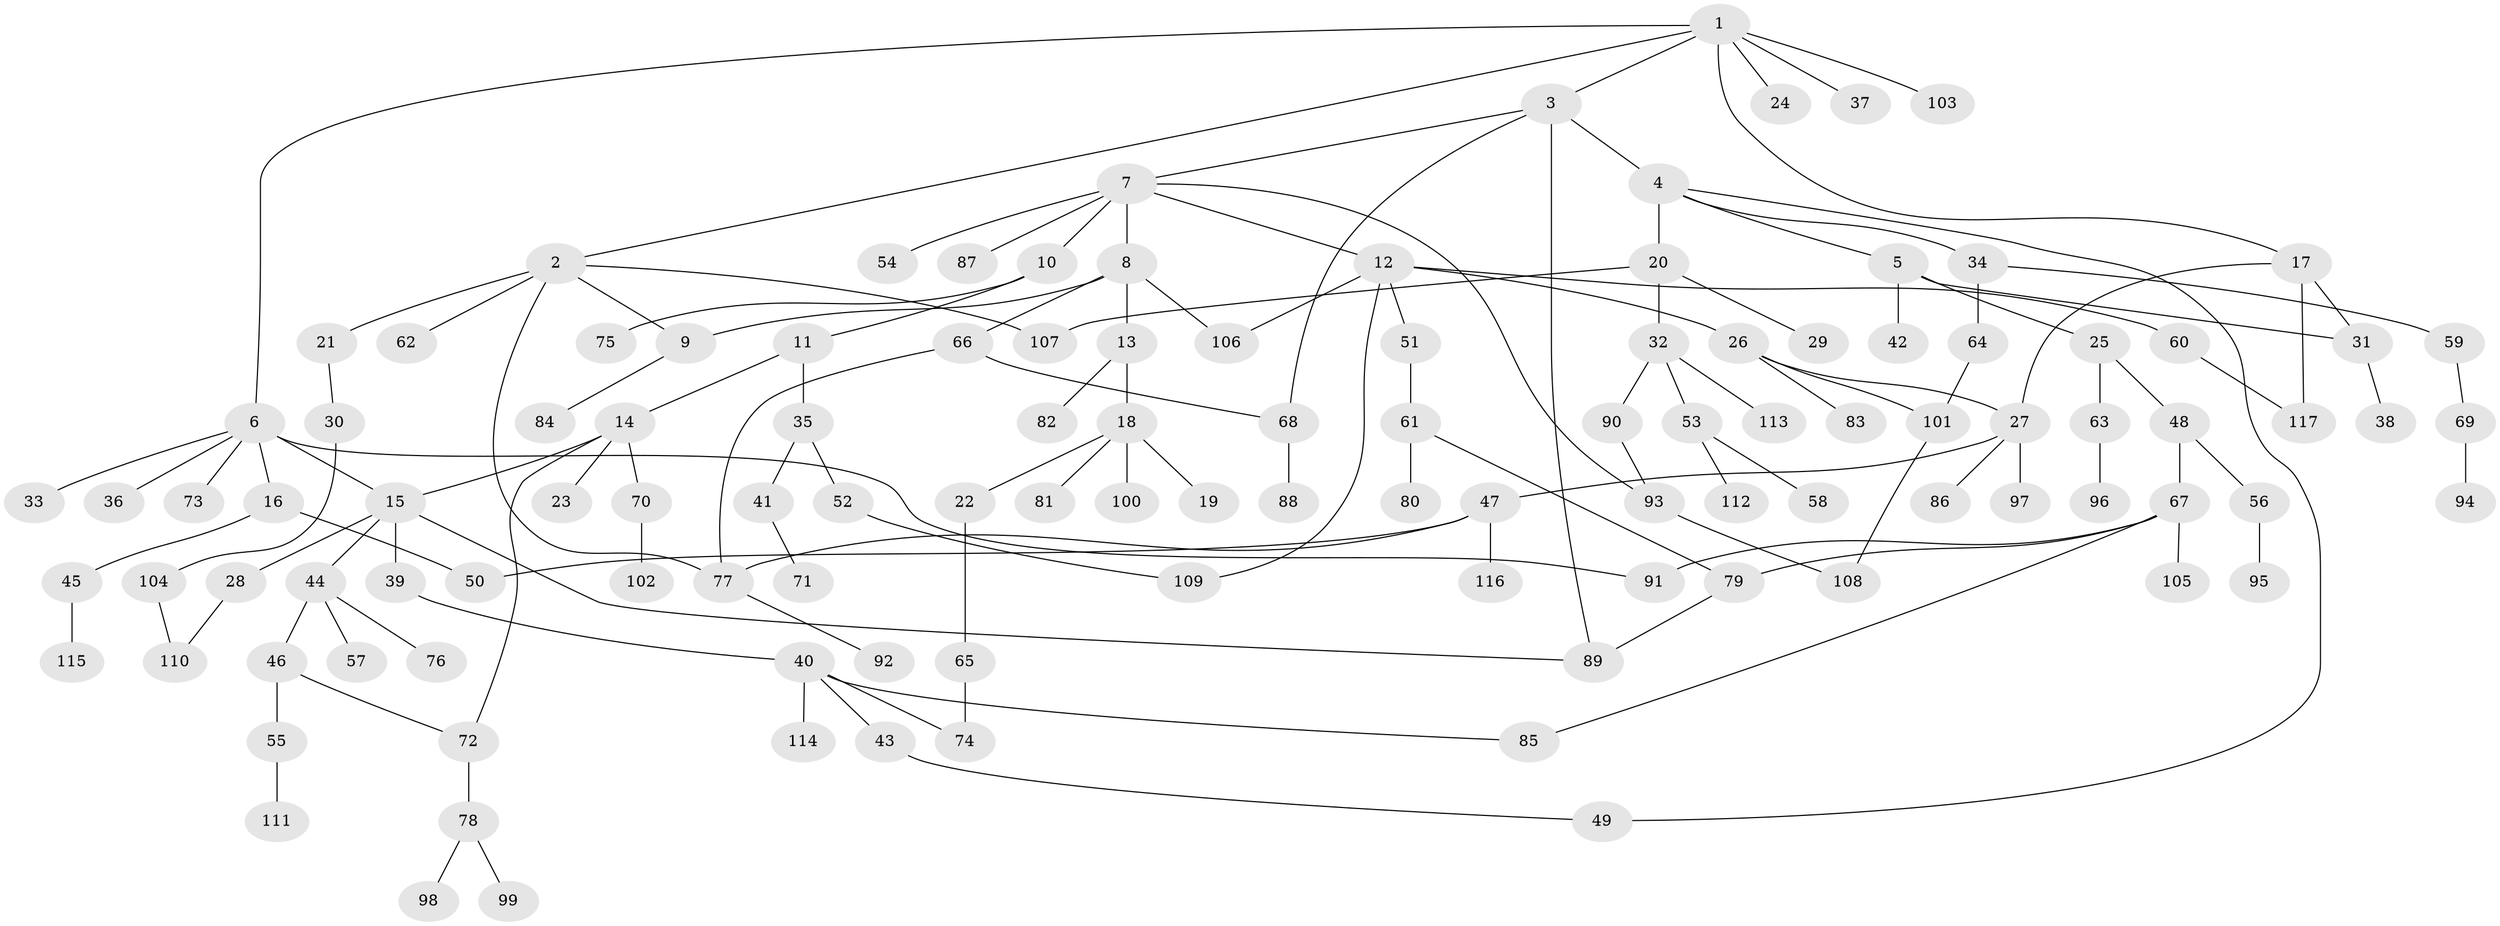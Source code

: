 // Generated by graph-tools (version 1.1) at 2025/49/03/09/25 03:49:17]
// undirected, 117 vertices, 140 edges
graph export_dot {
graph [start="1"]
  node [color=gray90,style=filled];
  1;
  2;
  3;
  4;
  5;
  6;
  7;
  8;
  9;
  10;
  11;
  12;
  13;
  14;
  15;
  16;
  17;
  18;
  19;
  20;
  21;
  22;
  23;
  24;
  25;
  26;
  27;
  28;
  29;
  30;
  31;
  32;
  33;
  34;
  35;
  36;
  37;
  38;
  39;
  40;
  41;
  42;
  43;
  44;
  45;
  46;
  47;
  48;
  49;
  50;
  51;
  52;
  53;
  54;
  55;
  56;
  57;
  58;
  59;
  60;
  61;
  62;
  63;
  64;
  65;
  66;
  67;
  68;
  69;
  70;
  71;
  72;
  73;
  74;
  75;
  76;
  77;
  78;
  79;
  80;
  81;
  82;
  83;
  84;
  85;
  86;
  87;
  88;
  89;
  90;
  91;
  92;
  93;
  94;
  95;
  96;
  97;
  98;
  99;
  100;
  101;
  102;
  103;
  104;
  105;
  106;
  107;
  108;
  109;
  110;
  111;
  112;
  113;
  114;
  115;
  116;
  117;
  1 -- 2;
  1 -- 3;
  1 -- 6;
  1 -- 17;
  1 -- 24;
  1 -- 37;
  1 -- 103;
  2 -- 21;
  2 -- 62;
  2 -- 9;
  2 -- 77;
  2 -- 107;
  3 -- 4;
  3 -- 7;
  3 -- 68;
  3 -- 89;
  4 -- 5;
  4 -- 20;
  4 -- 34;
  4 -- 49;
  5 -- 25;
  5 -- 31;
  5 -- 42;
  6 -- 15;
  6 -- 16;
  6 -- 33;
  6 -- 36;
  6 -- 73;
  6 -- 91;
  7 -- 8;
  7 -- 10;
  7 -- 12;
  7 -- 54;
  7 -- 87;
  7 -- 93;
  8 -- 9;
  8 -- 13;
  8 -- 66;
  8 -- 106;
  9 -- 84;
  10 -- 11;
  10 -- 75;
  11 -- 14;
  11 -- 35;
  12 -- 26;
  12 -- 51;
  12 -- 60;
  12 -- 109;
  12 -- 106;
  13 -- 18;
  13 -- 82;
  14 -- 23;
  14 -- 70;
  14 -- 72;
  14 -- 15;
  15 -- 28;
  15 -- 39;
  15 -- 44;
  15 -- 89;
  16 -- 45;
  16 -- 50;
  17 -- 27;
  17 -- 31;
  17 -- 117;
  18 -- 19;
  18 -- 22;
  18 -- 81;
  18 -- 100;
  20 -- 29;
  20 -- 32;
  20 -- 107;
  21 -- 30;
  22 -- 65;
  25 -- 48;
  25 -- 63;
  26 -- 27;
  26 -- 83;
  26 -- 101;
  27 -- 47;
  27 -- 86;
  27 -- 97;
  28 -- 110;
  30 -- 104;
  31 -- 38;
  32 -- 53;
  32 -- 90;
  32 -- 113;
  34 -- 59;
  34 -- 64;
  35 -- 41;
  35 -- 52;
  39 -- 40;
  40 -- 43;
  40 -- 74;
  40 -- 85;
  40 -- 114;
  41 -- 71;
  43 -- 49;
  44 -- 46;
  44 -- 57;
  44 -- 76;
  45 -- 115;
  46 -- 55;
  46 -- 72;
  47 -- 116;
  47 -- 50;
  47 -- 77;
  48 -- 56;
  48 -- 67;
  51 -- 61;
  52 -- 109;
  53 -- 58;
  53 -- 112;
  55 -- 111;
  56 -- 95;
  59 -- 69;
  60 -- 117;
  61 -- 79;
  61 -- 80;
  63 -- 96;
  64 -- 101;
  65 -- 74;
  66 -- 77;
  66 -- 68;
  67 -- 105;
  67 -- 85;
  67 -- 79;
  67 -- 91;
  68 -- 88;
  69 -- 94;
  70 -- 102;
  72 -- 78;
  77 -- 92;
  78 -- 98;
  78 -- 99;
  79 -- 89;
  90 -- 93;
  93 -- 108;
  101 -- 108;
  104 -- 110;
}
